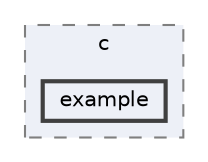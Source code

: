 digraph "external/spine-runtimes/spine-sfml/c/example"
{
 // LATEX_PDF_SIZE
  bgcolor="transparent";
  edge [fontname=Helvetica,fontsize=10,labelfontname=Helvetica,labelfontsize=10];
  node [fontname=Helvetica,fontsize=10,shape=box,height=0.2,width=0.4];
  compound=true
  subgraph clusterdir_52cf4c3434f81ef046bbce6233898e1c {
    graph [ bgcolor="#edf0f7", pencolor="grey50", label="c", fontname=Helvetica,fontsize=10 style="filled,dashed", URL="dir_52cf4c3434f81ef046bbce6233898e1c.html",tooltip=""]
  dir_9e60a5c0f864974dc767c5e8f06c1b95 [label="example", fillcolor="#edf0f7", color="grey25", style="filled,bold", URL="dir_9e60a5c0f864974dc767c5e8f06c1b95.html",tooltip=""];
  }
}
